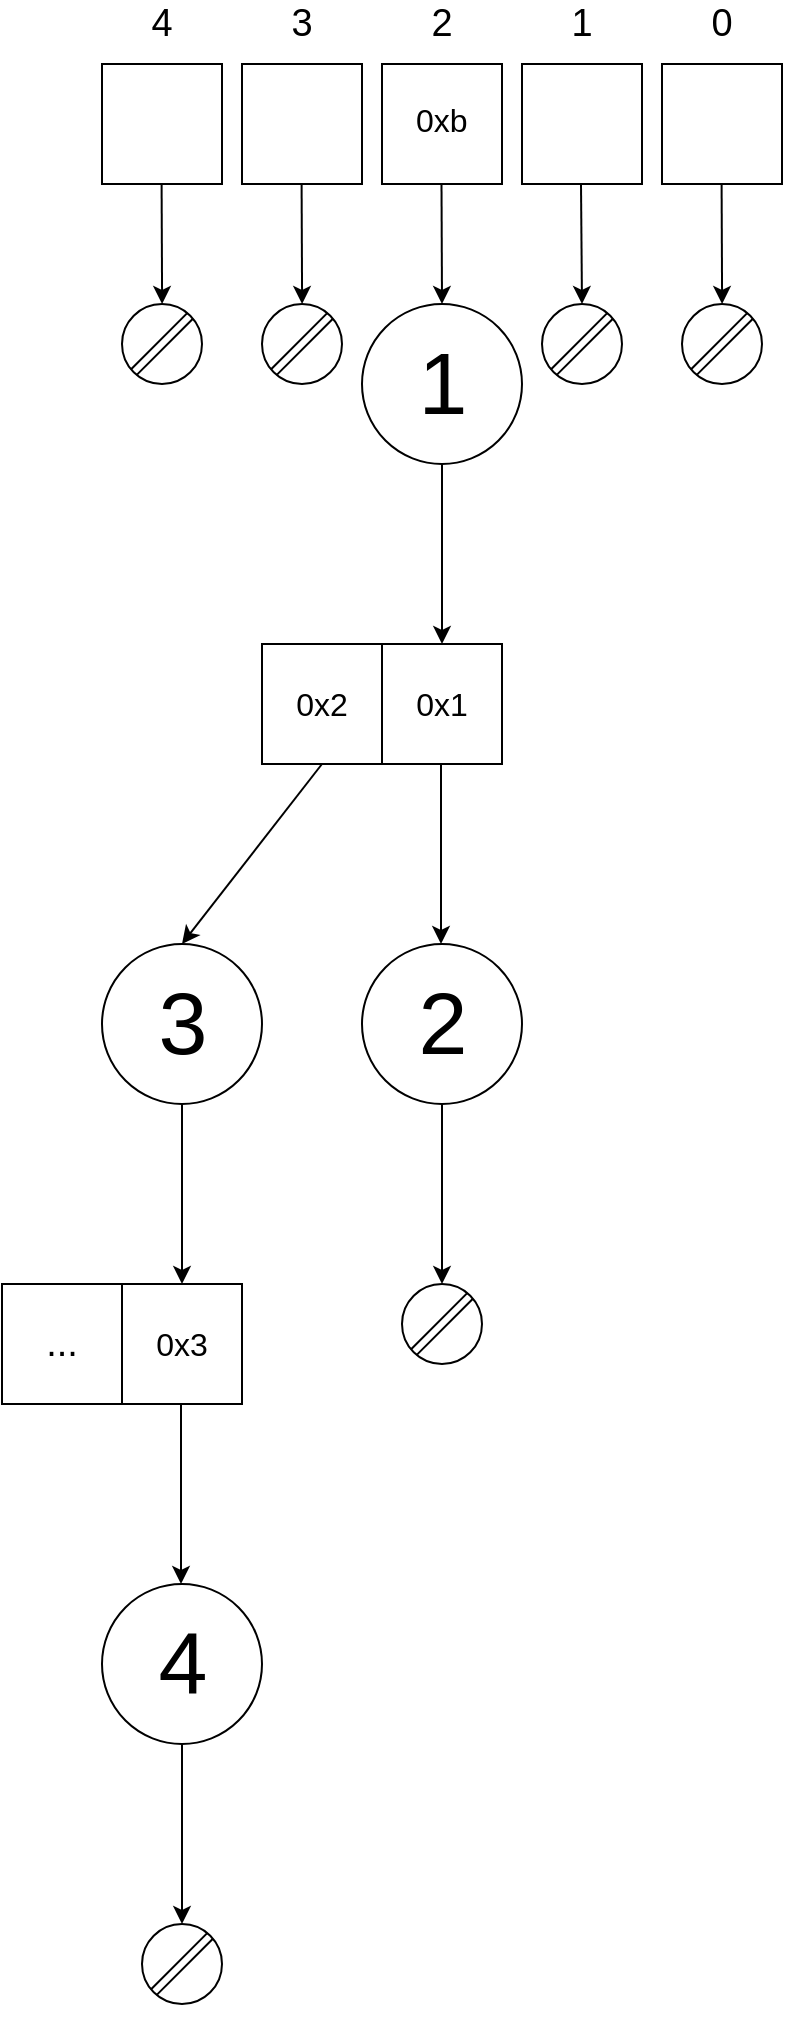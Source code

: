 <mxfile version="15.3.7" type="device"><diagram id="bOQsLa21W_KYMJYVbLwG" name="Page-1"><mxGraphModel dx="2829" dy="1223" grid="1" gridSize="10" guides="1" tooltips="1" connect="1" arrows="1" fold="1" page="1" pageScale="1" pageWidth="459" pageHeight="1030" math="0" shadow="0"><root><mxCell id="0"/><mxCell id="1" parent="0"/><mxCell id="7xmgcxJkMLSemMALEf7a-61" value="" style="group" vertex="1" connectable="0" parent="1"><mxGeometry x="-374" y="20" width="340" height="1010" as="geometry"/></mxCell><mxCell id="7xmgcxJkMLSemMALEf7a-39" value="" style="rounded=0;whiteSpace=wrap;html=1;strokeWidth=1;fillColor=#FFFFFF;" vertex="1" parent="7xmgcxJkMLSemMALEf7a-61"><mxGeometry x="210" y="30" width="60" height="60" as="geometry"/></mxCell><mxCell id="7xmgcxJkMLSemMALEf7a-40" value="1" style="text;html=1;strokeColor=none;fillColor=none;align=center;verticalAlign=middle;whiteSpace=wrap;rounded=0;fontSize=19;" vertex="1" parent="7xmgcxJkMLSemMALEf7a-61"><mxGeometry x="220" width="40" height="20" as="geometry"/></mxCell><mxCell id="7xmgcxJkMLSemMALEf7a-41" value="" style="rounded=0;whiteSpace=wrap;html=1;strokeWidth=1;fillColor=#FFFFFF;" vertex="1" parent="7xmgcxJkMLSemMALEf7a-61"><mxGeometry x="140" y="30" width="60" height="60" as="geometry"/></mxCell><mxCell id="7xmgcxJkMLSemMALEf7a-42" value="" style="rounded=0;whiteSpace=wrap;html=1;strokeWidth=1;fillColor=#FFFFFF;" vertex="1" parent="7xmgcxJkMLSemMALEf7a-61"><mxGeometry x="70" y="30" width="60" height="60" as="geometry"/></mxCell><mxCell id="7xmgcxJkMLSemMALEf7a-43" value="2" style="text;html=1;strokeColor=none;fillColor=none;align=center;verticalAlign=middle;whiteSpace=wrap;rounded=0;fontSize=19;" vertex="1" parent="7xmgcxJkMLSemMALEf7a-61"><mxGeometry x="150" width="40" height="20" as="geometry"/></mxCell><mxCell id="7xmgcxJkMLSemMALEf7a-44" value="3" style="text;html=1;strokeColor=none;fillColor=none;align=center;verticalAlign=middle;whiteSpace=wrap;rounded=0;fontSize=19;" vertex="1" parent="7xmgcxJkMLSemMALEf7a-61"><mxGeometry x="80" width="40" height="20" as="geometry"/></mxCell><mxCell id="7xmgcxJkMLSemMALEf7a-45" value="" style="rounded=0;whiteSpace=wrap;html=1;strokeWidth=1;fillColor=#FFFFFF;" vertex="1" parent="7xmgcxJkMLSemMALEf7a-61"><mxGeometry x="280" y="30" width="60" height="60" as="geometry"/></mxCell><mxCell id="7xmgcxJkMLSemMALEf7a-46" value="" style="rounded=0;whiteSpace=wrap;html=1;strokeWidth=1;fillColor=#FFFFFF;" vertex="1" parent="7xmgcxJkMLSemMALEf7a-61"><mxGeometry y="30" width="60" height="60" as="geometry"/></mxCell><mxCell id="7xmgcxJkMLSemMALEf7a-47" value="4" style="text;html=1;strokeColor=none;fillColor=none;align=center;verticalAlign=middle;whiteSpace=wrap;rounded=0;fontSize=19;" vertex="1" parent="7xmgcxJkMLSemMALEf7a-61"><mxGeometry x="10" width="40" height="20" as="geometry"/></mxCell><mxCell id="7xmgcxJkMLSemMALEf7a-48" value="0" style="text;html=1;strokeColor=none;fillColor=none;align=center;verticalAlign=middle;whiteSpace=wrap;rounded=0;fontSize=19;" vertex="1" parent="7xmgcxJkMLSemMALEf7a-61"><mxGeometry x="290" width="40" height="20" as="geometry"/></mxCell><mxCell id="7xmgcxJkMLSemMALEf7a-49" value="" style="endArrow=classic;html=1;exitX=0.5;exitY=1;exitDx=0;exitDy=0;" edge="1" parent="7xmgcxJkMLSemMALEf7a-61"><mxGeometry x="9.5" y="-220" width="50" height="50" as="geometry"><mxPoint x="239.5" y="90" as="sourcePoint"/><mxPoint x="240" y="150" as="targetPoint"/></mxGeometry></mxCell><mxCell id="7xmgcxJkMLSemMALEf7a-50" value="" style="group" vertex="1" connectable="0" parent="7xmgcxJkMLSemMALEf7a-61"><mxGeometry x="10" y="150" width="40" height="40" as="geometry"/></mxCell><mxCell id="7xmgcxJkMLSemMALEf7a-51" value="" style="ellipse;whiteSpace=wrap;html=1;aspect=fixed;" vertex="1" parent="7xmgcxJkMLSemMALEf7a-50"><mxGeometry width="40" height="40" as="geometry"/></mxCell><mxCell id="7xmgcxJkMLSemMALEf7a-52" style="rounded=0;orthogonalLoop=1;jettySize=auto;html=1;exitX=0;exitY=1;exitDx=0;exitDy=0;entryX=1;entryY=0;entryDx=0;entryDy=0;shape=link;" edge="1" parent="7xmgcxJkMLSemMALEf7a-50" source="7xmgcxJkMLSemMALEf7a-51" target="7xmgcxJkMLSemMALEf7a-51"><mxGeometry relative="1" as="geometry"/></mxCell><mxCell id="7xmgcxJkMLSemMALEf7a-53" value="&lt;div style=&quot;text-align: center&quot;&gt;&lt;span style=&quot;font-size: 16px&quot;&gt;&lt;font face=&quot;helvetica&quot;&gt;0xb&lt;/font&gt;&lt;/span&gt;&lt;/div&gt;" style="text;whiteSpace=wrap;html=1;fontSize=19;" vertex="1" parent="7xmgcxJkMLSemMALEf7a-61"><mxGeometry x="155" y="40" width="30" height="40" as="geometry"/></mxCell><mxCell id="7xmgcxJkMLSemMALEf7a-57" value="" style="endArrow=classic;html=1;exitX=0.5;exitY=1;exitDx=0;exitDy=0;" edge="1" parent="7xmgcxJkMLSemMALEf7a-61"><mxGeometry x="-60.25" y="-220" width="50" height="50" as="geometry"><mxPoint x="169.75" y="90" as="sourcePoint"/><mxPoint x="170" y="150" as="targetPoint"/></mxGeometry></mxCell><mxCell id="7xmgcxJkMLSemMALEf7a-58" value="" style="endArrow=classic;html=1;exitX=0.5;exitY=1;exitDx=0;exitDy=0;" edge="1" parent="7xmgcxJkMLSemMALEf7a-61"><mxGeometry x="-130.2" y="-220" width="50" height="50" as="geometry"><mxPoint x="99.8" y="90" as="sourcePoint"/><mxPoint x="100.05" y="150" as="targetPoint"/></mxGeometry></mxCell><mxCell id="7xmgcxJkMLSemMALEf7a-59" value="" style="endArrow=classic;html=1;exitX=0.5;exitY=1;exitDx=0;exitDy=0;" edge="1" parent="7xmgcxJkMLSemMALEf7a-61"><mxGeometry x="-200.2" y="-220" width="50" height="50" as="geometry"><mxPoint x="29.8" y="90" as="sourcePoint"/><mxPoint x="30.05" y="150" as="targetPoint"/></mxGeometry></mxCell><mxCell id="7xmgcxJkMLSemMALEf7a-60" value="" style="endArrow=classic;html=1;exitX=0.5;exitY=1;exitDx=0;exitDy=0;" edge="1" parent="7xmgcxJkMLSemMALEf7a-61"><mxGeometry x="79.8" y="-220" width="50" height="50" as="geometry"><mxPoint x="309.8" y="90" as="sourcePoint"/><mxPoint x="310.05" y="150" as="targetPoint"/></mxGeometry></mxCell><mxCell id="7xmgcxJkMLSemMALEf7a-62" value="" style="ellipse;whiteSpace=wrap;html=1;aspect=fixed;" vertex="1" parent="7xmgcxJkMLSemMALEf7a-61"><mxGeometry x="80" y="150" width="40" height="40" as="geometry"/></mxCell><mxCell id="7xmgcxJkMLSemMALEf7a-63" style="rounded=0;orthogonalLoop=1;jettySize=auto;html=1;exitX=0;exitY=1;exitDx=0;exitDy=0;entryX=1;entryY=0;entryDx=0;entryDy=0;shape=link;" edge="1" parent="7xmgcxJkMLSemMALEf7a-61" source="7xmgcxJkMLSemMALEf7a-62" target="7xmgcxJkMLSemMALEf7a-62"><mxGeometry relative="1" as="geometry"/></mxCell><mxCell id="7xmgcxJkMLSemMALEf7a-64" value="" style="ellipse;whiteSpace=wrap;html=1;aspect=fixed;" vertex="1" parent="7xmgcxJkMLSemMALEf7a-61"><mxGeometry x="220" y="150" width="40" height="40" as="geometry"/></mxCell><mxCell id="7xmgcxJkMLSemMALEf7a-65" style="rounded=0;orthogonalLoop=1;jettySize=auto;html=1;exitX=0;exitY=1;exitDx=0;exitDy=0;entryX=1;entryY=0;entryDx=0;entryDy=0;shape=link;" edge="1" parent="7xmgcxJkMLSemMALEf7a-61" source="7xmgcxJkMLSemMALEf7a-64" target="7xmgcxJkMLSemMALEf7a-64"><mxGeometry relative="1" as="geometry"/></mxCell><mxCell id="7xmgcxJkMLSemMALEf7a-66" value="" style="ellipse;whiteSpace=wrap;html=1;aspect=fixed;" vertex="1" parent="7xmgcxJkMLSemMALEf7a-61"><mxGeometry x="290" y="150" width="40" height="40" as="geometry"/></mxCell><mxCell id="7xmgcxJkMLSemMALEf7a-67" style="rounded=0;orthogonalLoop=1;jettySize=auto;html=1;exitX=0;exitY=1;exitDx=0;exitDy=0;entryX=1;entryY=0;entryDx=0;entryDy=0;shape=link;" edge="1" parent="7xmgcxJkMLSemMALEf7a-61" source="7xmgcxJkMLSemMALEf7a-66" target="7xmgcxJkMLSemMALEf7a-66"><mxGeometry relative="1" as="geometry"/></mxCell><mxCell id="7xmgcxJkMLSemMALEf7a-38" value="" style="group" vertex="1" connectable="0" parent="7xmgcxJkMLSemMALEf7a-61"><mxGeometry x="-50" y="150" width="260" height="850" as="geometry"/></mxCell><mxCell id="7xmgcxJkMLSemMALEf7a-1" value="" style="group" vertex="1" connectable="0" parent="7xmgcxJkMLSemMALEf7a-38"><mxGeometry x="130" width="130" height="530" as="geometry"/></mxCell><mxCell id="7xmgcxJkMLSemMALEf7a-2" value="" style="group" vertex="1" connectable="0" parent="7xmgcxJkMLSemMALEf7a-1"><mxGeometry x="50" y="320" width="80" height="210" as="geometry"/></mxCell><mxCell id="7xmgcxJkMLSemMALEf7a-3" value="" style="ellipse;whiteSpace=wrap;html=1;aspect=fixed;" vertex="1" parent="7xmgcxJkMLSemMALEf7a-2"><mxGeometry width="80" height="80" as="geometry"/></mxCell><mxCell id="7xmgcxJkMLSemMALEf7a-4" value="" style="endArrow=classic;html=1;entryX=0.5;entryY=0;entryDx=0;entryDy=0;exitX=0.5;exitY=1;exitDx=0;exitDy=0;" edge="1" parent="7xmgcxJkMLSemMALEf7a-2" source="7xmgcxJkMLSemMALEf7a-3" target="7xmgcxJkMLSemMALEf7a-7"><mxGeometry width="50" height="50" relative="1" as="geometry"><mxPoint x="210" y="140" as="sourcePoint"/><mxPoint x="260" y="90" as="targetPoint"/></mxGeometry></mxCell><mxCell id="7xmgcxJkMLSemMALEf7a-5" value="2" style="text;html=1;align=center;verticalAlign=middle;resizable=0;points=[];autosize=1;strokeColor=none;fillColor=none;fontSize=44;" vertex="1" parent="7xmgcxJkMLSemMALEf7a-2"><mxGeometry x="20" y="10" width="40" height="60" as="geometry"/></mxCell><mxCell id="7xmgcxJkMLSemMALEf7a-6" value="" style="group" vertex="1" connectable="0" parent="7xmgcxJkMLSemMALEf7a-2"><mxGeometry x="20" y="170" width="40" height="40" as="geometry"/></mxCell><mxCell id="7xmgcxJkMLSemMALEf7a-7" value="" style="ellipse;whiteSpace=wrap;html=1;aspect=fixed;" vertex="1" parent="7xmgcxJkMLSemMALEf7a-6"><mxGeometry width="40" height="40" as="geometry"/></mxCell><mxCell id="7xmgcxJkMLSemMALEf7a-8" style="rounded=0;orthogonalLoop=1;jettySize=auto;html=1;exitX=0;exitY=1;exitDx=0;exitDy=0;entryX=1;entryY=0;entryDx=0;entryDy=0;shape=link;" edge="1" parent="7xmgcxJkMLSemMALEf7a-6" source="7xmgcxJkMLSemMALEf7a-7" target="7xmgcxJkMLSemMALEf7a-7"><mxGeometry relative="1" as="geometry"/></mxCell><mxCell id="7xmgcxJkMLSemMALEf7a-9" value="" style="endArrow=classic;html=1;entryX=0.5;entryY=0;entryDx=0;entryDy=0;exitX=0.5;exitY=1;exitDx=0;exitDy=0;" edge="1" parent="7xmgcxJkMLSemMALEf7a-1" source="7xmgcxJkMLSemMALEf7a-17"><mxGeometry x="50" width="50" height="50" as="geometry"><mxPoint x="260" y="140" as="sourcePoint"/><mxPoint x="90" y="170" as="targetPoint"/></mxGeometry></mxCell><mxCell id="7xmgcxJkMLSemMALEf7a-10" value="" style="endArrow=classic;html=1;entryX=0.5;entryY=0;entryDx=0;entryDy=0;exitX=0.5;exitY=1;exitDx=0;exitDy=0;" edge="1" parent="7xmgcxJkMLSemMALEf7a-1"><mxGeometry x="49.5" y="150" width="50" height="50" as="geometry"><mxPoint x="89.5" y="230" as="sourcePoint"/><mxPoint x="89.5" y="320" as="targetPoint"/></mxGeometry></mxCell><mxCell id="7xmgcxJkMLSemMALEf7a-11" value="" style="group" vertex="1" connectable="0" parent="7xmgcxJkMLSemMALEf7a-1"><mxGeometry y="170" width="120" height="60" as="geometry"/></mxCell><mxCell id="7xmgcxJkMLSemMALEf7a-12" value="" style="rounded=0;whiteSpace=wrap;html=1;strokeWidth=1;fillColor=#FFFFFF;" vertex="1" parent="7xmgcxJkMLSemMALEf7a-11"><mxGeometry x="60" width="60" height="60" as="geometry"/></mxCell><mxCell id="7xmgcxJkMLSemMALEf7a-13" value="0x1" style="text;html=1;strokeColor=none;fillColor=none;align=center;verticalAlign=middle;whiteSpace=wrap;rounded=0;fontSize=16;" vertex="1" parent="7xmgcxJkMLSemMALEf7a-11"><mxGeometry x="70" y="20" width="40" height="20" as="geometry"/></mxCell><mxCell id="7xmgcxJkMLSemMALEf7a-14" value="" style="rounded=0;whiteSpace=wrap;html=1;strokeWidth=1;fillColor=#FFFFFF;" vertex="1" parent="7xmgcxJkMLSemMALEf7a-11"><mxGeometry width="60" height="60" as="geometry"/></mxCell><mxCell id="7xmgcxJkMLSemMALEf7a-15" value="0x2" style="text;html=1;strokeColor=none;fillColor=none;align=center;verticalAlign=middle;whiteSpace=wrap;rounded=0;fontSize=16;" vertex="1" parent="7xmgcxJkMLSemMALEf7a-11"><mxGeometry x="10" y="20" width="40" height="20" as="geometry"/></mxCell><mxCell id="7xmgcxJkMLSemMALEf7a-16" value="" style="group" vertex="1" connectable="0" parent="7xmgcxJkMLSemMALEf7a-1"><mxGeometry x="50" width="80" height="80" as="geometry"/></mxCell><mxCell id="7xmgcxJkMLSemMALEf7a-17" value="" style="ellipse;whiteSpace=wrap;html=1;aspect=fixed;" vertex="1" parent="7xmgcxJkMLSemMALEf7a-16"><mxGeometry width="80" height="80" as="geometry"/></mxCell><mxCell id="7xmgcxJkMLSemMALEf7a-18" value="1" style="text;html=1;align=center;verticalAlign=middle;resizable=0;points=[];autosize=1;strokeColor=none;fillColor=none;fontSize=44;" vertex="1" parent="7xmgcxJkMLSemMALEf7a-16"><mxGeometry x="20" y="10" width="40" height="60" as="geometry"/></mxCell><mxCell id="7xmgcxJkMLSemMALEf7a-19" value="" style="group" vertex="1" connectable="0" parent="7xmgcxJkMLSemMALEf7a-38"><mxGeometry y="320" width="130" height="530" as="geometry"/></mxCell><mxCell id="7xmgcxJkMLSemMALEf7a-20" value="" style="group" vertex="1" connectable="0" parent="7xmgcxJkMLSemMALEf7a-19"><mxGeometry x="50" y="320" width="80" height="210" as="geometry"/></mxCell><mxCell id="7xmgcxJkMLSemMALEf7a-21" value="" style="ellipse;whiteSpace=wrap;html=1;aspect=fixed;" vertex="1" parent="7xmgcxJkMLSemMALEf7a-20"><mxGeometry width="80" height="80" as="geometry"/></mxCell><mxCell id="7xmgcxJkMLSemMALEf7a-22" value="" style="endArrow=classic;html=1;entryX=0.5;entryY=0;entryDx=0;entryDy=0;exitX=0.5;exitY=1;exitDx=0;exitDy=0;" edge="1" parent="7xmgcxJkMLSemMALEf7a-20" source="7xmgcxJkMLSemMALEf7a-21" target="7xmgcxJkMLSemMALEf7a-25"><mxGeometry width="50" height="50" relative="1" as="geometry"><mxPoint x="210" y="140" as="sourcePoint"/><mxPoint x="260" y="90" as="targetPoint"/></mxGeometry></mxCell><mxCell id="7xmgcxJkMLSemMALEf7a-23" value="4" style="text;html=1;align=center;verticalAlign=middle;resizable=0;points=[];autosize=1;strokeColor=none;fillColor=none;fontSize=44;" vertex="1" parent="7xmgcxJkMLSemMALEf7a-20"><mxGeometry x="20" y="10" width="40" height="60" as="geometry"/></mxCell><mxCell id="7xmgcxJkMLSemMALEf7a-24" value="" style="group" vertex="1" connectable="0" parent="7xmgcxJkMLSemMALEf7a-20"><mxGeometry x="20" y="170" width="40" height="40" as="geometry"/></mxCell><mxCell id="7xmgcxJkMLSemMALEf7a-25" value="" style="ellipse;whiteSpace=wrap;html=1;aspect=fixed;" vertex="1" parent="7xmgcxJkMLSemMALEf7a-24"><mxGeometry width="40" height="40" as="geometry"/></mxCell><mxCell id="7xmgcxJkMLSemMALEf7a-26" style="rounded=0;orthogonalLoop=1;jettySize=auto;html=1;exitX=0;exitY=1;exitDx=0;exitDy=0;entryX=1;entryY=0;entryDx=0;entryDy=0;shape=link;" edge="1" parent="7xmgcxJkMLSemMALEf7a-24" source="7xmgcxJkMLSemMALEf7a-25" target="7xmgcxJkMLSemMALEf7a-25"><mxGeometry relative="1" as="geometry"/></mxCell><mxCell id="7xmgcxJkMLSemMALEf7a-27" value="" style="endArrow=classic;html=1;entryX=0.5;entryY=0;entryDx=0;entryDy=0;exitX=0.5;exitY=1;exitDx=0;exitDy=0;" edge="1" parent="7xmgcxJkMLSemMALEf7a-19" source="7xmgcxJkMLSemMALEf7a-35"><mxGeometry x="50" width="50" height="50" as="geometry"><mxPoint x="260" y="140" as="sourcePoint"/><mxPoint x="90" y="170" as="targetPoint"/></mxGeometry></mxCell><mxCell id="7xmgcxJkMLSemMALEf7a-28" value="" style="endArrow=classic;html=1;entryX=0.5;entryY=0;entryDx=0;entryDy=0;exitX=0.5;exitY=1;exitDx=0;exitDy=0;" edge="1" parent="7xmgcxJkMLSemMALEf7a-19"><mxGeometry x="49.5" y="150" width="50" height="50" as="geometry"><mxPoint x="89.5" y="230" as="sourcePoint"/><mxPoint x="89.5" y="320" as="targetPoint"/></mxGeometry></mxCell><mxCell id="7xmgcxJkMLSemMALEf7a-29" value="" style="group" vertex="1" connectable="0" parent="7xmgcxJkMLSemMALEf7a-19"><mxGeometry y="170" width="120" height="60" as="geometry"/></mxCell><mxCell id="7xmgcxJkMLSemMALEf7a-30" value="" style="rounded=0;whiteSpace=wrap;html=1;strokeWidth=1;fillColor=#FFFFFF;" vertex="1" parent="7xmgcxJkMLSemMALEf7a-29"><mxGeometry x="60" width="60" height="60" as="geometry"/></mxCell><mxCell id="7xmgcxJkMLSemMALEf7a-31" value="0x3" style="text;html=1;strokeColor=none;fillColor=none;align=center;verticalAlign=middle;whiteSpace=wrap;rounded=0;fontSize=16;" vertex="1" parent="7xmgcxJkMLSemMALEf7a-29"><mxGeometry x="70" y="20" width="40" height="20" as="geometry"/></mxCell><mxCell id="7xmgcxJkMLSemMALEf7a-32" value="" style="rounded=0;whiteSpace=wrap;html=1;strokeWidth=1;fillColor=#FFFFFF;" vertex="1" parent="7xmgcxJkMLSemMALEf7a-29"><mxGeometry width="60" height="60" as="geometry"/></mxCell><mxCell id="7xmgcxJkMLSemMALEf7a-33" value="..." style="text;html=1;strokeColor=none;fillColor=none;align=center;verticalAlign=middle;whiteSpace=wrap;rounded=0;fontSize=19;" vertex="1" parent="7xmgcxJkMLSemMALEf7a-29"><mxGeometry x="10" y="20" width="40" height="20" as="geometry"/></mxCell><mxCell id="7xmgcxJkMLSemMALEf7a-34" value="" style="group" vertex="1" connectable="0" parent="7xmgcxJkMLSemMALEf7a-19"><mxGeometry x="50" width="80" height="80" as="geometry"/></mxCell><mxCell id="7xmgcxJkMLSemMALEf7a-35" value="" style="ellipse;whiteSpace=wrap;html=1;aspect=fixed;" vertex="1" parent="7xmgcxJkMLSemMALEf7a-34"><mxGeometry width="80" height="80" as="geometry"/></mxCell><mxCell id="7xmgcxJkMLSemMALEf7a-36" value="3" style="text;html=1;align=center;verticalAlign=middle;resizable=0;points=[];autosize=1;strokeColor=none;fillColor=none;fontSize=44;" vertex="1" parent="7xmgcxJkMLSemMALEf7a-34"><mxGeometry x="20" y="10" width="40" height="60" as="geometry"/></mxCell><mxCell id="7xmgcxJkMLSemMALEf7a-37" value="" style="endArrow=classic;html=1;entryX=0.5;entryY=0;entryDx=0;entryDy=0;exitX=0.5;exitY=1;exitDx=0;exitDy=0;" edge="1" parent="7xmgcxJkMLSemMALEf7a-38" source="7xmgcxJkMLSemMALEf7a-14" target="7xmgcxJkMLSemMALEf7a-35"><mxGeometry x="-40.5" y="140" width="50" height="50" as="geometry"><mxPoint x="229.5" y="240" as="sourcePoint"/><mxPoint x="229.5" y="330" as="targetPoint"/></mxGeometry></mxCell></root></mxGraphModel></diagram></mxfile>